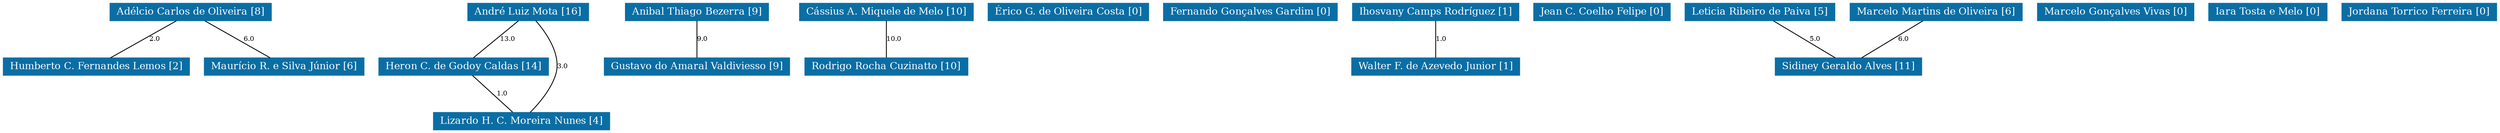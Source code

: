 strict graph grafo2 {
	graph [bb="0,0,2502,153",
		id=grafo2,
		overlap=False
	];
	node [fontsize=12,
		label="\N",
		shape=rectangle,
		style=filled
	];
	0	[URL="membro-0487113229071944.html",
		color="#0A6EA4",
		fontcolor="#FFFFFF",
		height=0.29167,
		label="Adélcio Carlos de Oliveira [8]",
		pos="185,142.5",
		width=2.2222];
	8	[URL="membro-8374281747074655.html",
		color="#0A6EA4",
		fontcolor="#FFFFFF",
		height=0.29167,
		label="Humberto C. Fernandes Lemos [2]",
		pos="91,76.5",
		width=2.5278];
	0 -- 8	[fontsize=8,
		label=2.0,
		lp="149,109.5",
		pos="170.72,131.78 152.95,119.68 122.79,99.146 105.1,87.102"];
	20	[URL="membro-7617696183555654.html",
		color="#0A6EA4",
		fontcolor="#FFFFFF",
		height=0.29167,
		label="Maurício R. e Silva Júnior [6]",
		pos="279,76.5",
		width=2.1944];
	0 -- 20	[fontsize=8,
		label=6.0,
		lp="243,109.5",
		pos="199.28,131.78 217.05,119.68 247.21,99.146 264.9,87.102"];
	1	[URL="membro-8453016139576761.html",
		color="#0A6EA4",
		fontcolor="#FFFFFF",
		height=0.29167,
		label="André Luiz Mota [16]",
		pos="526,142.5",
		width=1.6944];
	7	[URL="membro-1373657423991547.html",
		color="#0A6EA4",
		fontcolor="#FFFFFF",
		height=0.29167,
		label="Heron C. de Godoy Caldas [14]",
		pos="460,76.5",
		width=2.3472];
	1 -- 7	[fontsize=8,
		label=13.0,
		lp="504,109.5",
		pos="515.98,131.78 503.57,119.75 482.57,99.383 470.12,87.312"];
	12	[URL="membro-9320579515635433.html",
		color="#0A6EA4",
		fontcolor="#FFFFFF",
		height=0.29167,
		label="Lizardo H. C. Moreira Nunes [4]",
		pos="520,10.5",
		width=2.4028];
	1 -- 12	[fontsize=8,
		label=3.0,
		lp="560,76.5",
		pos="533.51,131.87 543.65,117.66 559.74,90.134 553,66 548.18,48.741 536.25,31.501 528.13,21.167"];
	7 -- 12	[fontsize=8,
		label=1.0,
		lp="499,43.5",
		pos="469.11,65.78 480.39,53.751 499.48,33.383 510.8,21.312"];
	2	[URL="membro-8478305453281130.html",
		color="#0A6EA4",
		fontcolor="#FFFFFF",
		height=0.29167,
		label="Anibal Thiago Bezerra [9]",
		pos="699,142.5",
		width=1.9722];
	6	[URL="membro-4023778019418442.html",
		color="#0A6EA4",
		fontcolor="#FFFFFF",
		height=0.29167,
		label="Gustavo do Amaral Valdiviesso [9]",
		pos="699,76.5",
		width=2.5278];
	2 -- 6	[fontsize=8,
		label=9.0,
		lp="704,109.5",
		pos="699,131.78 699,119.75 699,99.383 699,87.312"];
	3	[URL="membro-4002033080997386.html",
		color="#0A6EA4",
		fontcolor="#FFFFFF",
		height=0.29167,
		label="Cássius A. Miquele de Melo [10]",
		pos="889,142.5",
		width=2.4028];
	15	[URL="membro-8073303573679522.html",
		color="#0A6EA4",
		fontcolor="#FFFFFF",
		height=0.29167,
		label="Rodrigo Rocha Cuzinatto [10]",
		pos="889,76.5",
		width=2.2361];
	3 -- 15	[fontsize=8,
		label=10.0,
		lp="896,109.5",
		pos="889,131.78 889,119.75 889,99.383 889,87.312"];
	4	[URL="membro-4937965723746020.html",
		color="#0A6EA4",
		fontcolor="#FFFFFF",
		height=0.29167,
		label="Érico G. de Oliveira Costa [0]",
		pos="1073,142.5",
		width=2.2083];
	5	[URL="membro-2425549033248106.html",
		color="#0A6EA4",
		fontcolor="#FFFFFF",
		height=0.29167,
		label="Fernando Gonçalves Gardim [0]",
		pos="1256,142.5",
		width=2.3611];
	9	[URL="membro-3732563704810366.html",
		color="#0A6EA4",
		fontcolor="#FFFFFF",
		height=0.29167,
		label="Ihosvany Camps Rodríguez [1]",
		pos="1442,142.5",
		width=2.2917];
	17	[URL="membro-4183276948524704.html",
		color="#0A6EA4",
		fontcolor="#FFFFFF",
		height=0.29167,
		label="Walter F. de Azevedo Junior [1]",
		pos="1442,76.5",
		width=2.3056];
	9 -- 17	[fontsize=8,
		label=1.0,
		lp="1447,109.5",
		pos="1442,131.78 1442,119.75 1442,99.383 1442,87.312"];
	10	[URL="membro-1513522824340750.html",
		color="#0A6EA4",
		fontcolor="#FFFFFF",
		height=0.29167,
		label="Jean C. Coelho Felipe [0]",
		pos="1612,142.5",
		width=1.9167];
	11	[URL="membro-9428416479663144.html",
		color="#0A6EA4",
		fontcolor="#FFFFFF",
		height=0.29167,
		label="Leticia Ribeiro de Paiva [5]",
		pos="1773,142.5",
		width=2.0417];
	16	[URL="membro-4536440727635518.html",
		color="#0A6EA4",
		fontcolor="#FFFFFF",
		height=0.29167,
		label="Sidiney Geraldo Alves [11]",
		pos="1861,76.5",
		width=2.0278];
	11 -- 16	[fontsize=8,
		label=5.0,
		lp="1828,109.5",
		pos="1786.4,131.78 1803,119.68 1831.2,99.146 1847.8,87.102"];
	13	[URL="membro-1312049227898761.html",
		color="#0A6EA4",
		fontcolor="#FFFFFF",
		height=0.29167,
		label="Marcelo Gonçalves Vivas [0]",
		pos="2127,142.5",
		width=2.1528];
	14	[URL="membro-2091568617999217.html",
		color="#0A6EA4",
		fontcolor="#FFFFFF",
		height=0.29167,
		label="Marcelo Martins de Oliveira [6]",
		pos="1948,142.5",
		width=2.3194];
	14 -- 16	[fontsize=8,
		label=6.0,
		lp="1915,109.5",
		pos="1934.8,131.78 1918.3,119.68 1890.4,99.146 1874.1,87.102"];
	18	[URL="membro-7286059807128292.html",
		color="#0A6EA4",
		fontcolor="#FFFFFF",
		height=0.29167,
		label="Iara Tosta e Melo [0]",
		pos="2280,142.5",
		width=1.5972];
	19	[URL="membro-2740598136336384.html",
		color="#0A6EA4",
		fontcolor="#FFFFFF",
		height=0.29167,
		label="Jordana Torrico Ferreira [0]",
		pos="2429,142.5",
		width=2.0278];
}
